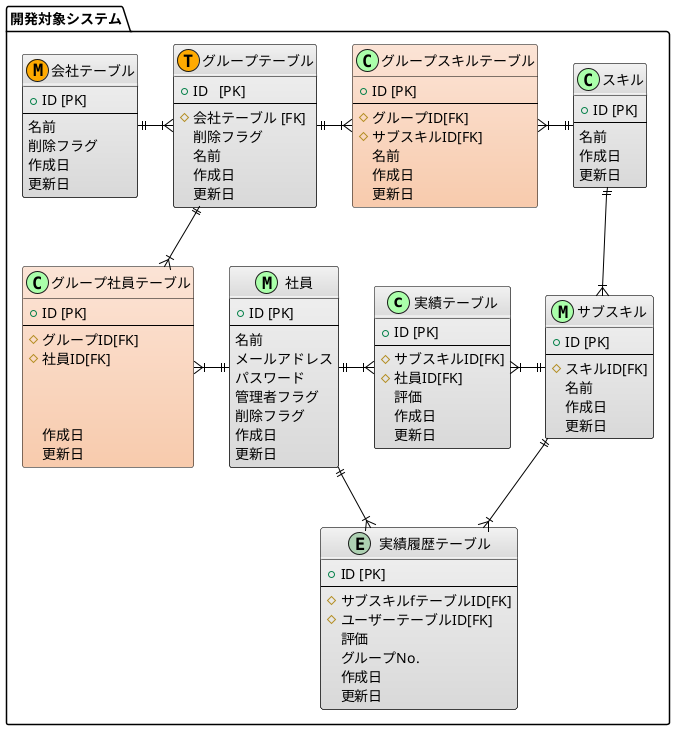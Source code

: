 @startuml

/'
  図の中で目立たせたいエンティティに着色するための
  色の名前（定数）を定義します。
'/
!define MAIN_ENTITY #E2EFDA-C6E0B4
!define MAIN_ENTITY_2 #FCE4D6-F8CBAD

/' 他の色も、用途が分りやすいように名前をつけます。 '/
!define METAL #F2F2F2-D9D9D9
!define MASTER_MARK_COLOR AAFFAA
!define TRANSACTION_MARK_COLOR FFAA00
!define CHUKAN_COLOR E050CC

/'
  デフォルトのスタイルを設定します。
  この場合の指定は class です。entity ではエラーになります。
'/
skinparam class {
    BackgroundColor METAL
    BorderColor Black
    ArrowColor Black
}

package "開発対象システム" as target_system {
    /'
      マスターテーブルを M、トランザクションを T などと安直にしていますが、
      チーム内でルールを決めればなんでも良いと思います。交差テーブルは "I" とか。
      角丸四角形が描けない代替です。
      １文字なら "主" とか "従" とか日本語でも OK だったのが受ける。
     '/

    entity "会社テーブル" as company <<M,TRANSACTION_MARK_COLOR>> {
        + ID [PK]
        --
        名前
        削除フラグ
        作成日
        更新日
    }

    entity "グループテーブル" as group <<T,TRANSACTION_MARK_COLOR>> {
        + ID   [PK]
        --
        # 会社テーブル [FK]
        削除フラグ
        名前
        作成日
        更新日
    }

    entity "グループ社員テーブル" as group_users <<C,MASTER_MARK_COLOR>> MAIN_ENTITY_2 {
        + ID [PK]
        --
        # グループID[FK]
        # 社員ID[FK]



        作成日
        更新日
    }

    entity "社員" as users <<M,MASTER_MARK_COLOR>> {
        + ID [PK]
        --
        名前
        メールアドレス
        パスワード
        管理者フラグ
        削除フラグ
        作成日
        更新日
    }


    entity "グループスキルテーブル" as group_skill <<C,MASTER_MARK_COLOR>> MAIN_ENTITY_2 {
        + ID [PK]
        --
        # グループID[FK]
        # サブスキルID[FK]
        名前
        作成日
        更新日
    }

    entity "スキル" as skill <<C,MASTER_MARK_COLOR>> {
        + ID [PK]
        --
        名前
        作成日
        更新日
    }


    entity "サブスキル" as subskill <<M,MASTER_MARK_COLOR>> {
        + ID [PK]
        --
        # スキルID[FK]
        名前
        作成日
        更新日
    }

    entity "実績テーブル" as evaluation <<c,MASTER_MARK_COLOR>> {
        + ID [PK]
        --
        # サブスキルID[FK]
        # 社員ID[FK]
        評価
        作成日
        更新日
    }

    entity "実績履歴テーブル" as eval_historys {
        + ID [PK]
        --
        # サブスキルfテーブルID[FK]
        # ユーザーテーブルID[FK]
        評価
        グループNo.
        作成日
        更新日
    }

    company ||-ri-|{    group


    skill ||--right--|{ subskill

    evaluation }|-ri-|| subskill
    users ||-ri-|{ evaluation
    users ||-do-|{ eval_historys
    eval_historys }|-le-|| subskill


    /'中間テーブル'/
    group_users }|-up-|| group
    group_users }|-ri-|| users

    group_skill }|-ri-|| skill
    group ||-ri-|{ group_skill

}



/'note bottom of customer : コメントは\nこんなふうに書きます'/


@enduml
